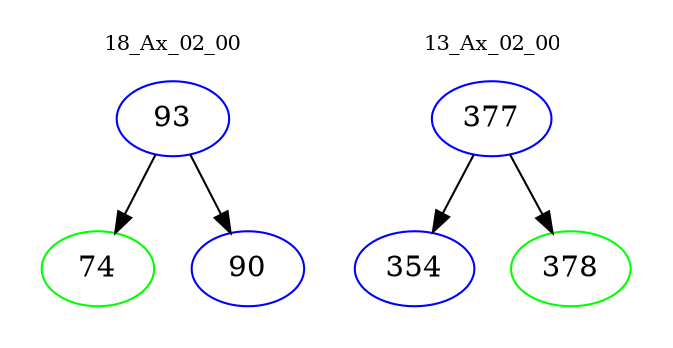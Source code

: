 digraph{
subgraph cluster_0 {
color = white
label = "18_Ax_02_00";
fontsize=10;
T0_93 [label="93", color="blue"]
T0_93 -> T0_74 [color="black"]
T0_74 [label="74", color="green"]
T0_93 -> T0_90 [color="black"]
T0_90 [label="90", color="blue"]
}
subgraph cluster_1 {
color = white
label = "13_Ax_02_00";
fontsize=10;
T1_377 [label="377", color="blue"]
T1_377 -> T1_354 [color="black"]
T1_354 [label="354", color="blue"]
T1_377 -> T1_378 [color="black"]
T1_378 [label="378", color="green"]
}
}
